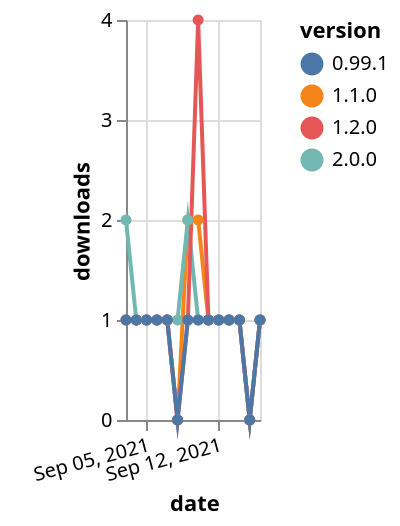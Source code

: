 {"$schema": "https://vega.github.io/schema/vega-lite/v5.json", "description": "A simple bar chart with embedded data.", "data": {"values": [{"date": "2021-09-03", "total": 174, "delta": 1, "version": "1.1.0"}, {"date": "2021-09-04", "total": 175, "delta": 1, "version": "1.1.0"}, {"date": "2021-09-05", "total": 176, "delta": 1, "version": "1.1.0"}, {"date": "2021-09-06", "total": 177, "delta": 1, "version": "1.1.0"}, {"date": "2021-09-07", "total": 178, "delta": 1, "version": "1.1.0"}, {"date": "2021-09-08", "total": 178, "delta": 0, "version": "1.1.0"}, {"date": "2021-09-09", "total": 180, "delta": 2, "version": "1.1.0"}, {"date": "2021-09-10", "total": 182, "delta": 2, "version": "1.1.0"}, {"date": "2021-09-11", "total": 183, "delta": 1, "version": "1.1.0"}, {"date": "2021-09-12", "total": 184, "delta": 1, "version": "1.1.0"}, {"date": "2021-09-13", "total": 185, "delta": 1, "version": "1.1.0"}, {"date": "2021-09-14", "total": 186, "delta": 1, "version": "1.1.0"}, {"date": "2021-09-15", "total": 186, "delta": 0, "version": "1.1.0"}, {"date": "2021-09-16", "total": 187, "delta": 1, "version": "1.1.0"}, {"date": "2021-09-03", "total": 113, "delta": 2, "version": "2.0.0"}, {"date": "2021-09-04", "total": 114, "delta": 1, "version": "2.0.0"}, {"date": "2021-09-05", "total": 115, "delta": 1, "version": "2.0.0"}, {"date": "2021-09-06", "total": 116, "delta": 1, "version": "2.0.0"}, {"date": "2021-09-07", "total": 117, "delta": 1, "version": "2.0.0"}, {"date": "2021-09-08", "total": 118, "delta": 1, "version": "2.0.0"}, {"date": "2021-09-09", "total": 120, "delta": 2, "version": "2.0.0"}, {"date": "2021-09-10", "total": 121, "delta": 1, "version": "2.0.0"}, {"date": "2021-09-11", "total": 122, "delta": 1, "version": "2.0.0"}, {"date": "2021-09-12", "total": 123, "delta": 1, "version": "2.0.0"}, {"date": "2021-09-13", "total": 124, "delta": 1, "version": "2.0.0"}, {"date": "2021-09-14", "total": 125, "delta": 1, "version": "2.0.0"}, {"date": "2021-09-15", "total": 125, "delta": 0, "version": "2.0.0"}, {"date": "2021-09-16", "total": 126, "delta": 1, "version": "2.0.0"}, {"date": "2021-09-03", "total": 307, "delta": 1, "version": "1.2.0"}, {"date": "2021-09-04", "total": 308, "delta": 1, "version": "1.2.0"}, {"date": "2021-09-05", "total": 309, "delta": 1, "version": "1.2.0"}, {"date": "2021-09-06", "total": 310, "delta": 1, "version": "1.2.0"}, {"date": "2021-09-07", "total": 311, "delta": 1, "version": "1.2.0"}, {"date": "2021-09-08", "total": 311, "delta": 0, "version": "1.2.0"}, {"date": "2021-09-09", "total": 312, "delta": 1, "version": "1.2.0"}, {"date": "2021-09-10", "total": 316, "delta": 4, "version": "1.2.0"}, {"date": "2021-09-11", "total": 317, "delta": 1, "version": "1.2.0"}, {"date": "2021-09-12", "total": 318, "delta": 1, "version": "1.2.0"}, {"date": "2021-09-13", "total": 319, "delta": 1, "version": "1.2.0"}, {"date": "2021-09-14", "total": 320, "delta": 1, "version": "1.2.0"}, {"date": "2021-09-15", "total": 320, "delta": 0, "version": "1.2.0"}, {"date": "2021-09-16", "total": 321, "delta": 1, "version": "1.2.0"}, {"date": "2021-09-03", "total": 220, "delta": 1, "version": "0.99.1"}, {"date": "2021-09-04", "total": 221, "delta": 1, "version": "0.99.1"}, {"date": "2021-09-05", "total": 222, "delta": 1, "version": "0.99.1"}, {"date": "2021-09-06", "total": 223, "delta": 1, "version": "0.99.1"}, {"date": "2021-09-07", "total": 224, "delta": 1, "version": "0.99.1"}, {"date": "2021-09-08", "total": 224, "delta": 0, "version": "0.99.1"}, {"date": "2021-09-09", "total": 225, "delta": 1, "version": "0.99.1"}, {"date": "2021-09-10", "total": 226, "delta": 1, "version": "0.99.1"}, {"date": "2021-09-11", "total": 227, "delta": 1, "version": "0.99.1"}, {"date": "2021-09-12", "total": 228, "delta": 1, "version": "0.99.1"}, {"date": "2021-09-13", "total": 229, "delta": 1, "version": "0.99.1"}, {"date": "2021-09-14", "total": 230, "delta": 1, "version": "0.99.1"}, {"date": "2021-09-15", "total": 230, "delta": 0, "version": "0.99.1"}, {"date": "2021-09-16", "total": 231, "delta": 1, "version": "0.99.1"}]}, "width": "container", "mark": {"type": "line", "point": {"filled": true}}, "encoding": {"x": {"field": "date", "type": "temporal", "timeUnit": "yearmonthdate", "title": "date", "axis": {"labelAngle": -15}}, "y": {"field": "delta", "type": "quantitative", "title": "downloads"}, "color": {"field": "version", "type": "nominal"}, "tooltip": {"field": "delta"}}}